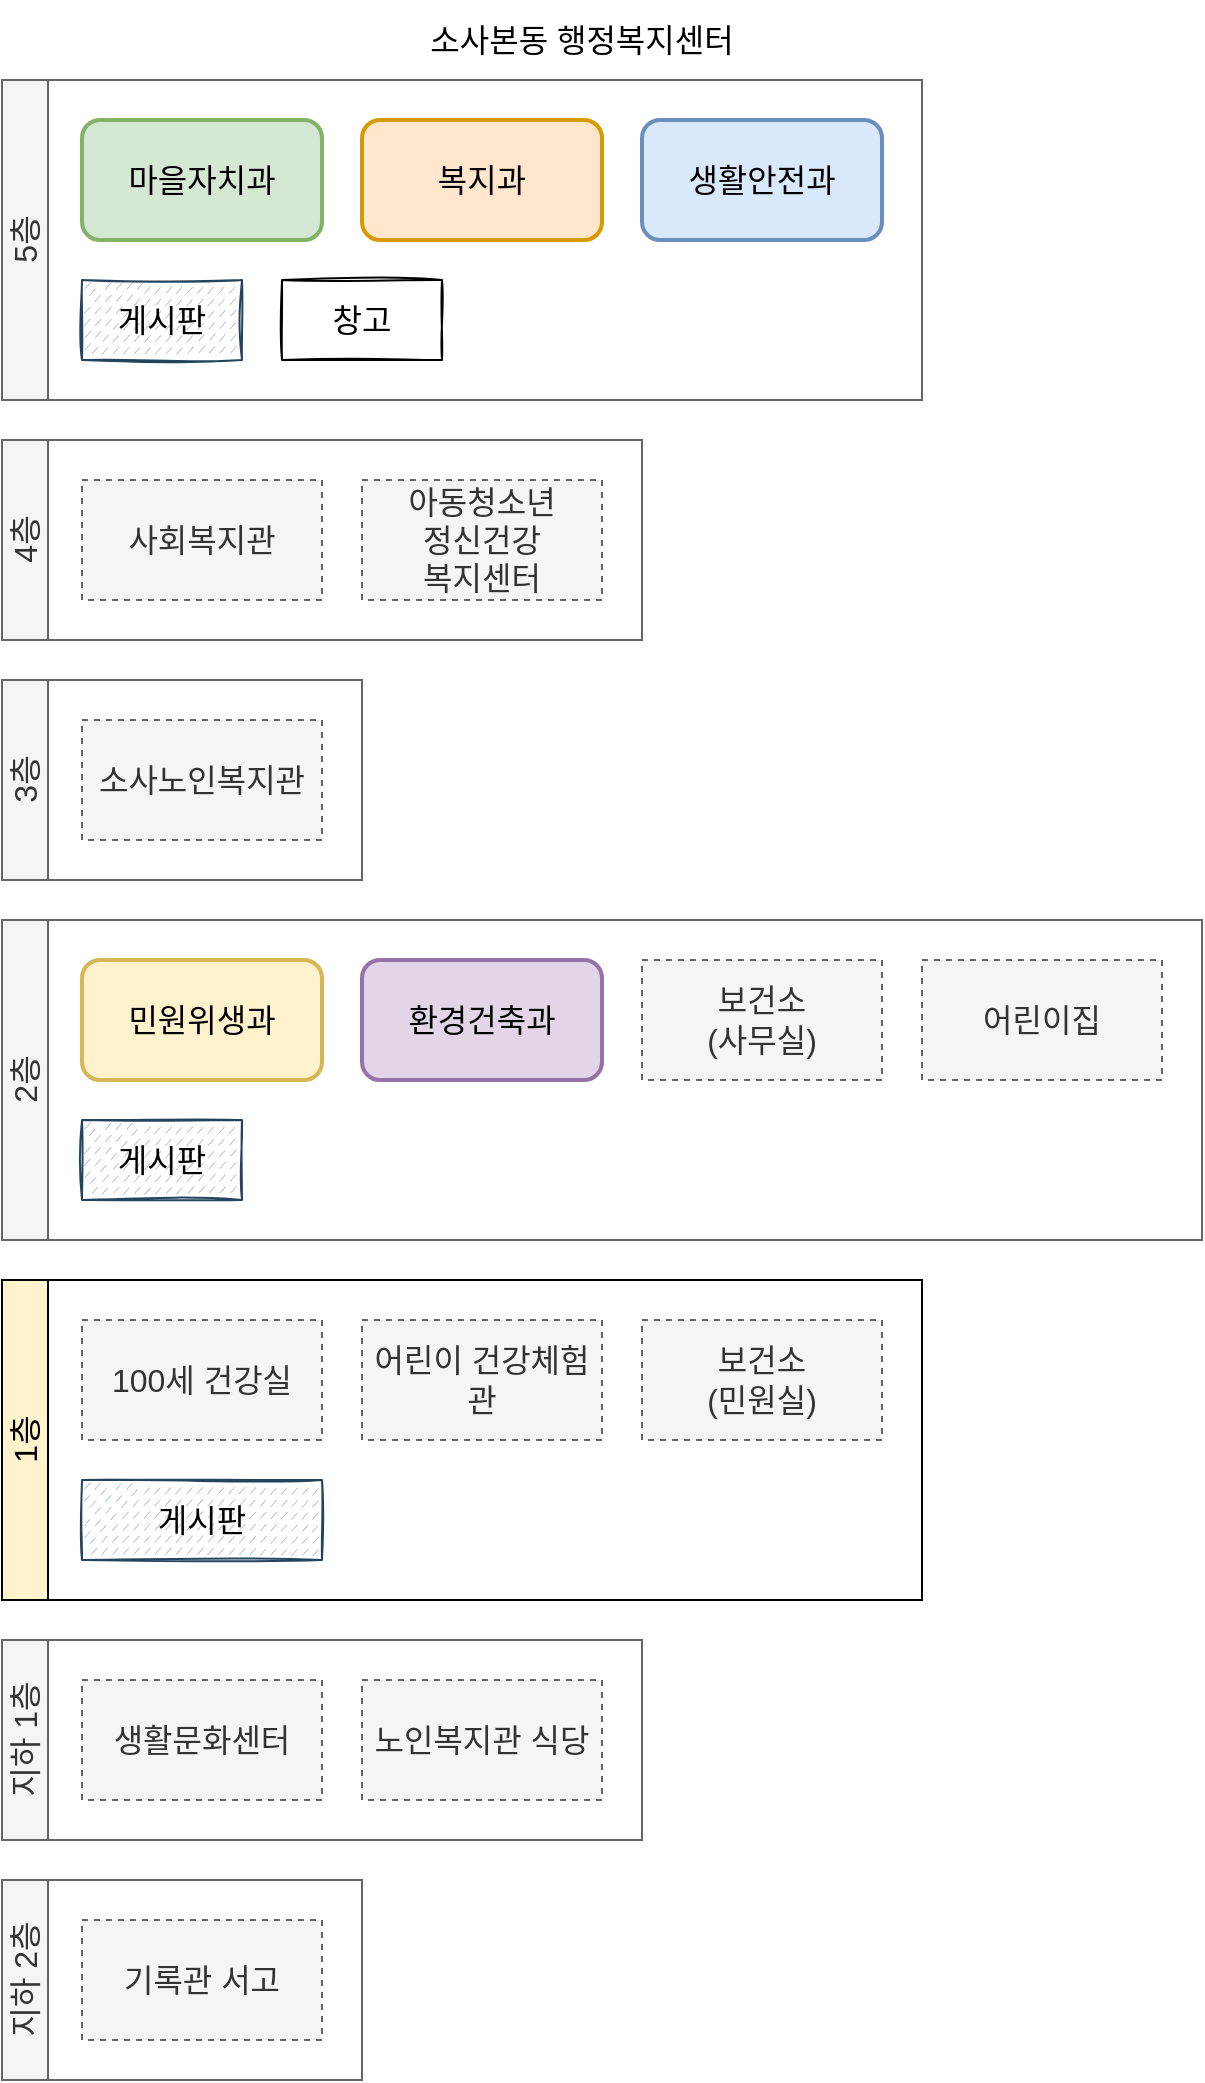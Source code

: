 <mxfile version="20.5.3" type="github">
  <diagram id="eLIVxNQiJWbGcrF2bT0w" name="페이지-1">
    <mxGraphModel dx="1064" dy="760" grid="1" gridSize="10" guides="1" tooltips="1" connect="1" arrows="1" fold="1" page="1" pageScale="1" pageWidth="827" pageHeight="1169" math="0" shadow="0">
      <root>
        <mxCell id="0" />
        <mxCell id="1" parent="0" />
        <mxCell id="WZCAYHtos3Cy1ELbFCDV-2" value="소사본동 행정복지센터" style="text;html=1;strokeColor=none;fillColor=none;align=center;verticalAlign=middle;whiteSpace=wrap;rounded=0;fontSize=16;" vertex="1" parent="1">
          <mxGeometry x="40" y="40" width="580" height="40" as="geometry" />
        </mxCell>
        <mxCell id="WZCAYHtos3Cy1ELbFCDV-12" value="&lt;span style=&quot;font-weight: normal;&quot;&gt;5층&lt;/span&gt;" style="swimlane;whiteSpace=wrap;html=1;fontSize=16;fillColor=#f5f5f5;fontColor=#333333;strokeColor=#666666;horizontal=0;" vertex="1" parent="1">
          <mxGeometry x="40" y="80" width="460" height="160" as="geometry" />
        </mxCell>
        <mxCell id="WZCAYHtos3Cy1ELbFCDV-10" value="마을자치과" style="rounded=1;whiteSpace=wrap;html=1;fontSize=16;fillColor=#d5e8d4;strokeColor=#82b366;strokeWidth=2;glass=0;sketch=0;" vertex="1" parent="WZCAYHtos3Cy1ELbFCDV-12">
          <mxGeometry x="40" y="20" width="120" height="60" as="geometry" />
        </mxCell>
        <mxCell id="WZCAYHtos3Cy1ELbFCDV-13" value="복지과" style="rounded=1;whiteSpace=wrap;html=1;fontSize=16;fillColor=#ffe6cc;strokeColor=#d79b00;strokeWidth=2;glass=0;sketch=0;" vertex="1" parent="WZCAYHtos3Cy1ELbFCDV-12">
          <mxGeometry x="180" y="20" width="120" height="60" as="geometry" />
        </mxCell>
        <mxCell id="WZCAYHtos3Cy1ELbFCDV-14" value="생활안전과" style="rounded=1;whiteSpace=wrap;html=1;fontSize=16;fillColor=#dae8fc;strokeColor=#6c8ebf;strokeWidth=2;perimeterSpacing=0;glass=0;sketch=0;shadow=0;" vertex="1" parent="WZCAYHtos3Cy1ELbFCDV-12">
          <mxGeometry x="320" y="20" width="120" height="60" as="geometry" />
        </mxCell>
        <mxCell id="WZCAYHtos3Cy1ELbFCDV-15" value="창고" style="rounded=0;whiteSpace=wrap;html=1;fontSize=16;strokeWidth=1;sketch=1;" vertex="1" parent="WZCAYHtos3Cy1ELbFCDV-12">
          <mxGeometry x="140" y="100" width="80" height="40" as="geometry" />
        </mxCell>
        <mxCell id="WZCAYHtos3Cy1ELbFCDV-53" value="게시판" style="rounded=0;whiteSpace=wrap;html=1;fontSize=16;fillColor=#bac8d3;strokeColor=#23445d;sketch=1;perimeterSpacing=0;curveFitting=0.95;hachureAngle=-41;gradientColor=none;fillStyle=dashed;" vertex="1" parent="WZCAYHtos3Cy1ELbFCDV-12">
          <mxGeometry x="40" y="100" width="80" height="40" as="geometry" />
        </mxCell>
        <mxCell id="WZCAYHtos3Cy1ELbFCDV-17" value="&lt;span style=&quot;font-weight: normal;&quot;&gt;4층&lt;/span&gt;" style="swimlane;whiteSpace=wrap;html=1;fontSize=16;fillColor=#f5f5f5;fontColor=#333333;strokeColor=#666666;horizontal=0;" vertex="1" parent="1">
          <mxGeometry x="40" y="260" width="320" height="100" as="geometry" />
        </mxCell>
        <mxCell id="WZCAYHtos3Cy1ELbFCDV-18" value="사회복지관" style="rounded=0;whiteSpace=wrap;html=1;fontSize=16;fillColor=#f5f5f5;fontColor=#333333;strokeColor=#666666;dashed=1;" vertex="1" parent="WZCAYHtos3Cy1ELbFCDV-17">
          <mxGeometry x="40" y="20" width="120" height="60" as="geometry" />
        </mxCell>
        <mxCell id="WZCAYHtos3Cy1ELbFCDV-19" value="아동청소년&lt;br&gt;정신건강&lt;br&gt;복지센터" style="rounded=0;whiteSpace=wrap;html=1;fontSize=16;fillColor=#f5f5f5;fontColor=#333333;strokeColor=#666666;dashed=1;" vertex="1" parent="WZCAYHtos3Cy1ELbFCDV-17">
          <mxGeometry x="180" y="20" width="120" height="60" as="geometry" />
        </mxCell>
        <mxCell id="WZCAYHtos3Cy1ELbFCDV-23" value="&lt;span style=&quot;font-weight: normal;&quot;&gt;3층&lt;/span&gt;" style="swimlane;whiteSpace=wrap;html=1;fontSize=16;fillColor=#f5f5f5;fontColor=#333333;strokeColor=#666666;horizontal=0;" vertex="1" parent="1">
          <mxGeometry x="40" y="380" width="180" height="100" as="geometry" />
        </mxCell>
        <mxCell id="WZCAYHtos3Cy1ELbFCDV-24" value="소사노인복지관" style="rounded=0;whiteSpace=wrap;html=1;fontSize=16;dashed=1;fillColor=#f5f5f5;strokeColor=#666666;fontColor=#333333;" vertex="1" parent="WZCAYHtos3Cy1ELbFCDV-23">
          <mxGeometry x="40" y="20" width="120" height="60" as="geometry" />
        </mxCell>
        <mxCell id="WZCAYHtos3Cy1ELbFCDV-29" value="&lt;span style=&quot;font-weight: normal;&quot;&gt;2층&lt;/span&gt;" style="swimlane;whiteSpace=wrap;html=1;fontSize=16;fillColor=#f5f5f5;fontColor=#333333;strokeColor=#666666;horizontal=0;" vertex="1" parent="1">
          <mxGeometry x="40" y="500" width="600" height="160" as="geometry" />
        </mxCell>
        <mxCell id="WZCAYHtos3Cy1ELbFCDV-30" value="민원위생과" style="rounded=1;whiteSpace=wrap;html=1;fontSize=16;fillColor=#fff2cc;strokeColor=#d6b656;strokeWidth=2;glass=0;sketch=0;" vertex="1" parent="WZCAYHtos3Cy1ELbFCDV-29">
          <mxGeometry x="40" y="20" width="120" height="60" as="geometry" />
        </mxCell>
        <mxCell id="WZCAYHtos3Cy1ELbFCDV-31" value="환경건축과" style="rounded=1;whiteSpace=wrap;html=1;fontSize=16;fillColor=#e1d5e7;strokeColor=#9673a6;strokeWidth=2;glass=0;sketch=0;" vertex="1" parent="WZCAYHtos3Cy1ELbFCDV-29">
          <mxGeometry x="180" y="20" width="120" height="60" as="geometry" />
        </mxCell>
        <mxCell id="WZCAYHtos3Cy1ELbFCDV-32" value="보건소&lt;br&gt;(사무실)" style="rounded=0;whiteSpace=wrap;html=1;fontSize=16;fillColor=#f5f5f5;strokeColor=#666666;fontColor=#333333;dashed=1;" vertex="1" parent="WZCAYHtos3Cy1ELbFCDV-29">
          <mxGeometry x="320" y="20" width="120" height="60" as="geometry" />
        </mxCell>
        <mxCell id="WZCAYHtos3Cy1ELbFCDV-33" value="어린이집" style="rounded=0;whiteSpace=wrap;html=1;fontSize=16;fillColor=#f5f5f5;strokeColor=#666666;fontColor=#333333;dashed=1;" vertex="1" parent="WZCAYHtos3Cy1ELbFCDV-29">
          <mxGeometry x="460" y="20" width="120" height="60" as="geometry" />
        </mxCell>
        <mxCell id="WZCAYHtos3Cy1ELbFCDV-50" value="게시판" style="rounded=0;whiteSpace=wrap;html=1;fontSize=16;fillColor=#bac8d3;strokeColor=#23445d;sketch=1;curveFitting=0.95;hachureAngle=-41;gradientColor=none;fillStyle=dashed;" vertex="1" parent="WZCAYHtos3Cy1ELbFCDV-29">
          <mxGeometry x="40" y="100" width="80" height="40" as="geometry" />
        </mxCell>
        <mxCell id="WZCAYHtos3Cy1ELbFCDV-35" value="&lt;span style=&quot;font-weight: normal;&quot;&gt;1층&lt;/span&gt;" style="swimlane;whiteSpace=wrap;html=1;fontSize=16;rounded=0;sketch=0;shadow=0;glass=0;swimlaneLine=1;fillColor=#fff2cc;strokeColor=#000000;horizontal=0;" vertex="1" parent="1">
          <mxGeometry x="40" y="680" width="460" height="160" as="geometry" />
        </mxCell>
        <mxCell id="WZCAYHtos3Cy1ELbFCDV-37" value="100세 건강실" style="rounded=0;whiteSpace=wrap;html=1;fontSize=16;fillColor=#f5f5f5;strokeColor=#666666;fontColor=#333333;dashed=1;" vertex="1" parent="WZCAYHtos3Cy1ELbFCDV-35">
          <mxGeometry x="40" y="20" width="120" height="60" as="geometry" />
        </mxCell>
        <mxCell id="WZCAYHtos3Cy1ELbFCDV-38" value="어린이 건강체험관" style="rounded=0;whiteSpace=wrap;html=1;fontSize=16;fillColor=#f5f5f5;strokeColor=#666666;fontColor=#333333;dashed=1;" vertex="1" parent="WZCAYHtos3Cy1ELbFCDV-35">
          <mxGeometry x="180" y="20" width="120" height="60" as="geometry" />
        </mxCell>
        <mxCell id="WZCAYHtos3Cy1ELbFCDV-49" value="게시판" style="rounded=0;whiteSpace=wrap;html=1;fontSize=16;fillColor=#bac8d3;strokeColor=#23445d;sketch=1;curveFitting=0.95;hachureAngle=-41;gradientColor=none;fillStyle=dashed;" vertex="1" parent="WZCAYHtos3Cy1ELbFCDV-35">
          <mxGeometry x="40" y="100" width="120" height="40" as="geometry" />
        </mxCell>
        <mxCell id="WZCAYHtos3Cy1ELbFCDV-36" value="보건소&lt;br&gt;(민원실)" style="rounded=0;whiteSpace=wrap;html=1;fontSize=16;fillColor=#f5f5f5;strokeColor=#666666;fontColor=#333333;dashed=1;" vertex="1" parent="WZCAYHtos3Cy1ELbFCDV-35">
          <mxGeometry x="320" y="20" width="120" height="60" as="geometry" />
        </mxCell>
        <mxCell id="WZCAYHtos3Cy1ELbFCDV-41" value="&lt;span style=&quot;font-weight: normal;&quot;&gt;지하 1층&lt;/span&gt;" style="swimlane;whiteSpace=wrap;html=1;fontSize=16;fillColor=#f5f5f5;fontColor=#333333;strokeColor=#666666;horizontal=0;" vertex="1" parent="1">
          <mxGeometry x="40" y="860" width="320" height="100" as="geometry" />
        </mxCell>
        <mxCell id="WZCAYHtos3Cy1ELbFCDV-42" value="생활문화센터" style="rounded=0;whiteSpace=wrap;html=1;fontSize=16;fillColor=#f5f5f5;strokeColor=#666666;fontColor=#333333;dashed=1;" vertex="1" parent="WZCAYHtos3Cy1ELbFCDV-41">
          <mxGeometry x="40" y="20" width="120" height="60" as="geometry" />
        </mxCell>
        <mxCell id="WZCAYHtos3Cy1ELbFCDV-43" value="노인복지관 식당" style="rounded=0;whiteSpace=wrap;html=1;fontSize=16;fillColor=#f5f5f5;strokeColor=#666666;fontColor=#333333;dashed=1;" vertex="1" parent="WZCAYHtos3Cy1ELbFCDV-41">
          <mxGeometry x="180" y="20" width="120" height="60" as="geometry" />
        </mxCell>
        <mxCell id="WZCAYHtos3Cy1ELbFCDV-45" value="&lt;span style=&quot;font-weight: normal;&quot;&gt;지하 2층&lt;br&gt;&lt;/span&gt;" style="swimlane;whiteSpace=wrap;html=1;fontSize=16;fillColor=#f5f5f5;fontColor=#333333;strokeColor=#666666;horizontal=0;" vertex="1" parent="1">
          <mxGeometry x="40" y="980" width="180" height="100" as="geometry" />
        </mxCell>
        <mxCell id="WZCAYHtos3Cy1ELbFCDV-46" value="기록관 서고" style="rounded=0;whiteSpace=wrap;html=1;fontSize=16;fillColor=#f5f5f5;strokeColor=#666666;fontColor=#333333;dashed=1;" vertex="1" parent="WZCAYHtos3Cy1ELbFCDV-45">
          <mxGeometry x="40" y="20" width="120" height="60" as="geometry" />
        </mxCell>
      </root>
    </mxGraphModel>
  </diagram>
</mxfile>

